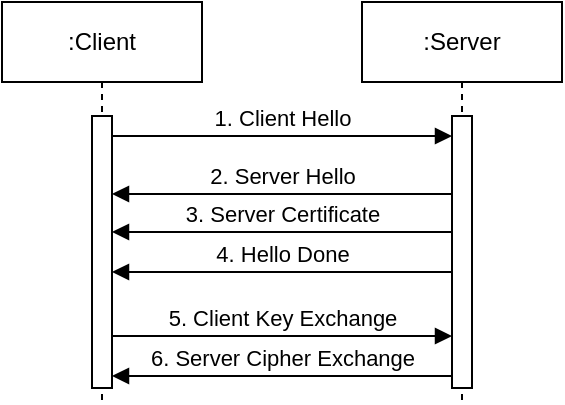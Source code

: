<mxfile version="20.8.23" type="device"><diagram name="Page-1" id="2YBvvXClWsGukQMizWep"><mxGraphModel dx="1195" dy="589" grid="1" gridSize="10" guides="1" tooltips="1" connect="1" arrows="1" fold="1" page="1" pageScale="1" pageWidth="850" pageHeight="1100" math="0" shadow="0"><root><mxCell id="0"/><mxCell id="1" parent="0"/><mxCell id="aM9ryv3xv72pqoxQDRHE-1" value=":Client" style="shape=umlLifeline;perimeter=lifelinePerimeter;whiteSpace=wrap;html=1;container=0;dropTarget=0;collapsible=0;recursiveResize=0;outlineConnect=0;portConstraint=eastwest;newEdgeStyle={&quot;edgeStyle&quot;:&quot;elbowEdgeStyle&quot;,&quot;elbow&quot;:&quot;vertical&quot;,&quot;curved&quot;:0,&quot;rounded&quot;:0};" parent="1" vertex="1"><mxGeometry x="40" y="40" width="100" height="200" as="geometry"/></mxCell><mxCell id="aM9ryv3xv72pqoxQDRHE-2" value="" style="html=1;points=[];perimeter=orthogonalPerimeter;outlineConnect=0;targetShapes=umlLifeline;portConstraint=eastwest;newEdgeStyle={&quot;edgeStyle&quot;:&quot;elbowEdgeStyle&quot;,&quot;elbow&quot;:&quot;vertical&quot;,&quot;curved&quot;:0,&quot;rounded&quot;:0};" parent="aM9ryv3xv72pqoxQDRHE-1" vertex="1"><mxGeometry x="45" y="57" width="10" height="136" as="geometry"/></mxCell><mxCell id="aM9ryv3xv72pqoxQDRHE-5" value=":Server" style="shape=umlLifeline;perimeter=lifelinePerimeter;whiteSpace=wrap;html=1;container=0;dropTarget=0;collapsible=0;recursiveResize=0;outlineConnect=0;portConstraint=eastwest;newEdgeStyle={&quot;edgeStyle&quot;:&quot;elbowEdgeStyle&quot;,&quot;elbow&quot;:&quot;vertical&quot;,&quot;curved&quot;:0,&quot;rounded&quot;:0};" parent="1" vertex="1"><mxGeometry x="220" y="40" width="100" height="200" as="geometry"/></mxCell><mxCell id="aM9ryv3xv72pqoxQDRHE-6" value="" style="html=1;points=[];perimeter=orthogonalPerimeter;outlineConnect=0;targetShapes=umlLifeline;portConstraint=eastwest;newEdgeStyle={&quot;edgeStyle&quot;:&quot;elbowEdgeStyle&quot;,&quot;elbow&quot;:&quot;vertical&quot;,&quot;curved&quot;:0,&quot;rounded&quot;:0};" parent="aM9ryv3xv72pqoxQDRHE-5" vertex="1"><mxGeometry x="45" y="57" width="10" height="136" as="geometry"/></mxCell><mxCell id="aM9ryv3xv72pqoxQDRHE-7" value="1. Client Hello" style="html=1;verticalAlign=bottom;endArrow=block;edgeStyle=elbowEdgeStyle;elbow=vertical;curved=0;rounded=0;" parent="1" source="aM9ryv3xv72pqoxQDRHE-2" target="aM9ryv3xv72pqoxQDRHE-6" edge="1"><mxGeometry relative="1" as="geometry"><mxPoint x="195" y="117" as="sourcePoint"/><Array as="points"><mxPoint x="180" y="107"/></Array></mxGeometry></mxCell><mxCell id="aM9ryv3xv72pqoxQDRHE-9" value="2. Server Hello" style="html=1;verticalAlign=bottom;endArrow=block;edgeStyle=elbowEdgeStyle;elbow=vertical;curved=0;rounded=0;" parent="1" edge="1"><mxGeometry relative="1" as="geometry"><mxPoint x="265" y="136" as="sourcePoint"/><Array as="points"><mxPoint x="160" y="136"/><mxPoint x="190" y="156"/></Array><mxPoint x="95" y="136" as="targetPoint"/></mxGeometry></mxCell><mxCell id="g7przPtu4VD9uY9Z8yot-3" value="3. Server Certificate" style="html=1;verticalAlign=bottom;endArrow=block;edgeStyle=elbowEdgeStyle;elbow=vertical;curved=0;rounded=0;" parent="1" edge="1"><mxGeometry x="-0.002" relative="1" as="geometry"><mxPoint x="265" y="155" as="sourcePoint"/><Array as="points"><mxPoint x="165" y="155"/><mxPoint x="195" y="175"/></Array><mxPoint x="95" y="155" as="targetPoint"/><mxPoint as="offset"/></mxGeometry></mxCell><mxCell id="g7przPtu4VD9uY9Z8yot-4" value="4. Hello Done" style="html=1;verticalAlign=bottom;endArrow=block;edgeStyle=elbowEdgeStyle;elbow=vertical;curved=0;rounded=0;" parent="1" edge="1"><mxGeometry relative="1" as="geometry"><mxPoint x="265" y="175" as="sourcePoint"/><Array as="points"><mxPoint x="160" y="175"/><mxPoint x="190" y="195"/></Array><mxPoint x="95" y="175" as="targetPoint"/></mxGeometry></mxCell><mxCell id="g7przPtu4VD9uY9Z8yot-5" value="5. Client Key Exchange" style="html=1;verticalAlign=bottom;endArrow=block;edgeStyle=elbowEdgeStyle;elbow=vertical;curved=0;rounded=0;" parent="1" edge="1"><mxGeometry relative="1" as="geometry"><mxPoint x="95" y="207" as="sourcePoint"/><Array as="points"><mxPoint x="220" y="207"/><mxPoint x="195" y="227"/><mxPoint x="165" y="207"/></Array><mxPoint x="265" y="207" as="targetPoint"/></mxGeometry></mxCell><mxCell id="g7przPtu4VD9uY9Z8yot-6" value="6. Server Cipher Exchange" style="html=1;verticalAlign=bottom;endArrow=block;edgeStyle=elbowEdgeStyle;elbow=vertical;curved=0;rounded=0;" parent="1" edge="1"><mxGeometry relative="1" as="geometry"><mxPoint x="265" y="227" as="sourcePoint"/><Array as="points"><mxPoint x="210" y="227"/><mxPoint x="160" y="257"/><mxPoint x="190" y="277"/><mxPoint x="215" y="257"/></Array><mxPoint x="95" y="227" as="targetPoint"/></mxGeometry></mxCell></root></mxGraphModel></diagram></mxfile>